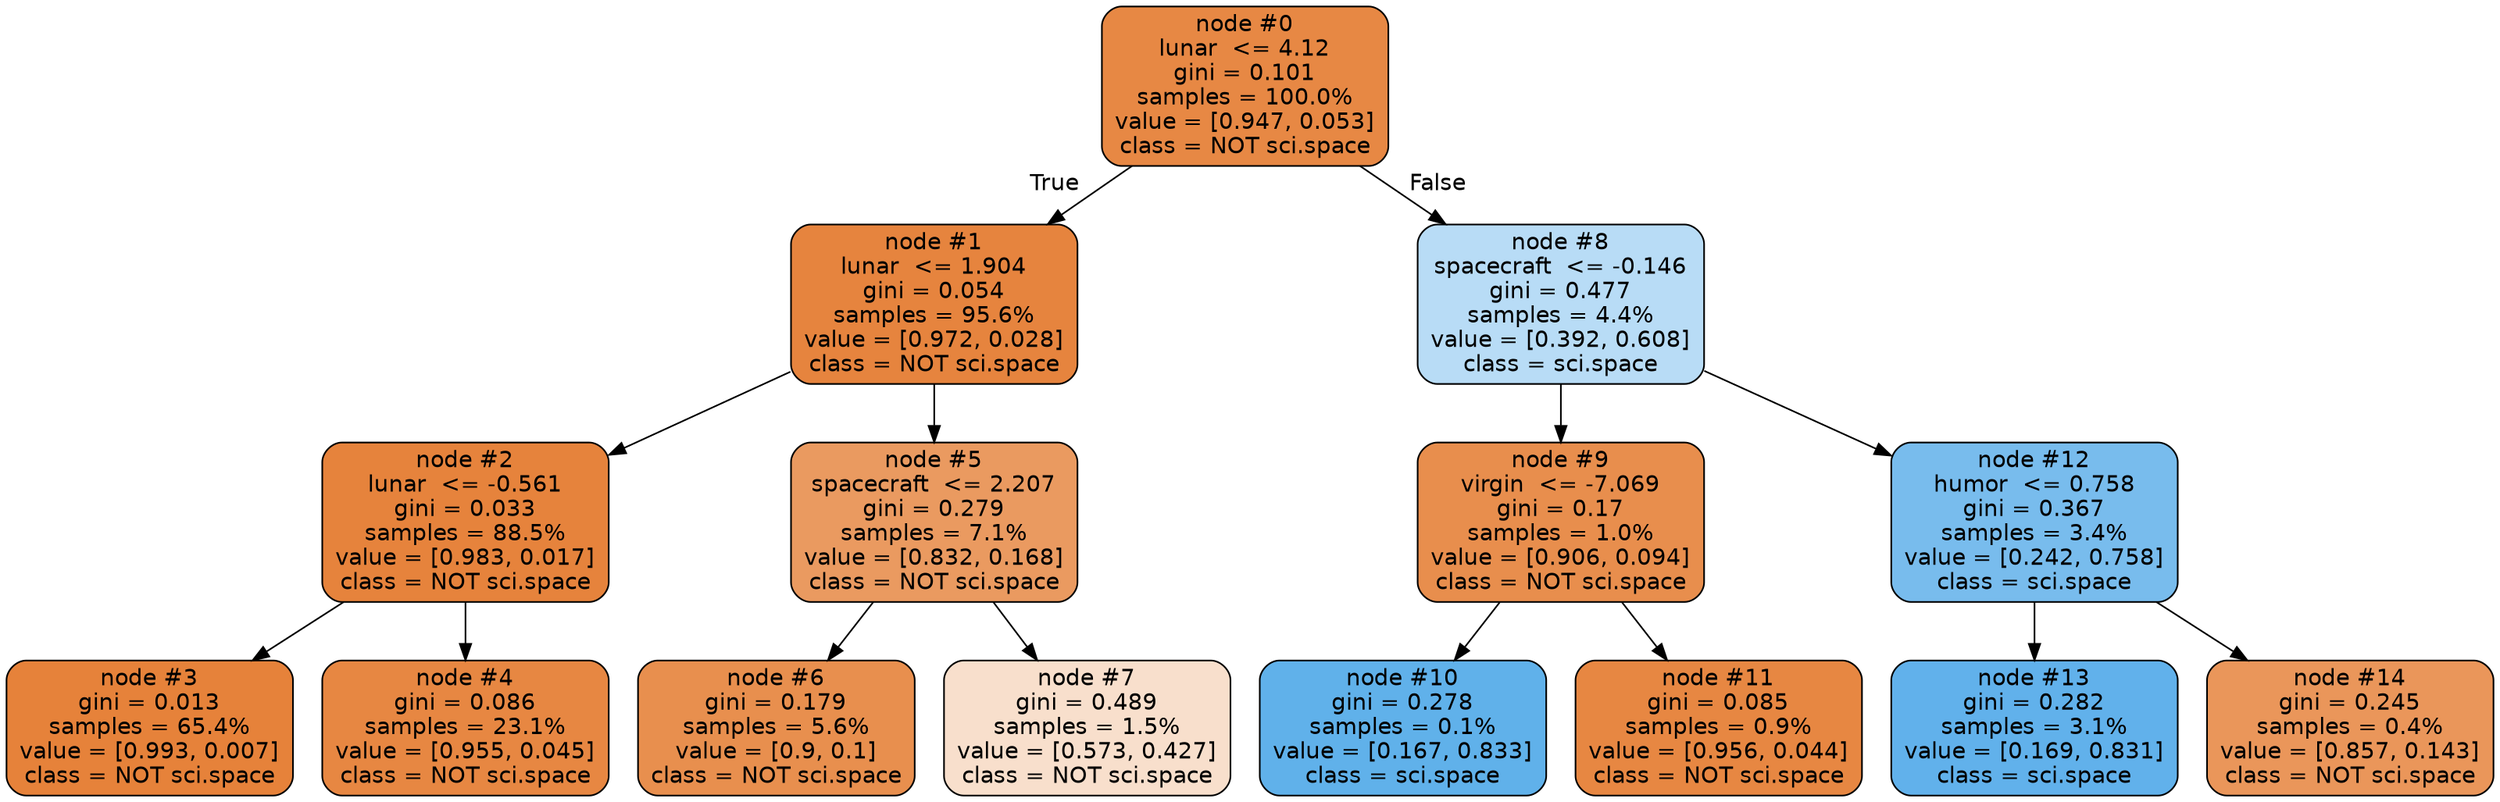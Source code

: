 digraph Tree {
node [shape=box, style="filled, rounded", color="black", fontname=helvetica] ;
edge [fontname=helvetica] ;
0 [label="node #0\nlunar  <= 4.12\ngini = 0.101\nsamples = 100.0%\nvalue = [0.947, 0.053]\nclass = NOT sci.space", fillcolor="#e58139f1"] ;
1 [label="node #1\nlunar  <= 1.904\ngini = 0.054\nsamples = 95.6%\nvalue = [0.972, 0.028]\nclass = NOT sci.space", fillcolor="#e58139f8"] ;
0 -> 1 [labeldistance=2.5, labelangle=45, headlabel="True"] ;
2 [label="node #2\nlunar  <= -0.561\ngini = 0.033\nsamples = 88.5%\nvalue = [0.983, 0.017]\nclass = NOT sci.space", fillcolor="#e58139fb"] ;
1 -> 2 ;
3 [label="node #3\ngini = 0.013\nsamples = 65.4%\nvalue = [0.993, 0.007]\nclass = NOT sci.space", fillcolor="#e58139fd"] ;
2 -> 3 ;
4 [label="node #4\ngini = 0.086\nsamples = 23.1%\nvalue = [0.955, 0.045]\nclass = NOT sci.space", fillcolor="#e58139f3"] ;
2 -> 4 ;
5 [label="node #5\nspacecraft  <= 2.207\ngini = 0.279\nsamples = 7.1%\nvalue = [0.832, 0.168]\nclass = NOT sci.space", fillcolor="#e58139cc"] ;
1 -> 5 ;
6 [label="node #6\ngini = 0.179\nsamples = 5.6%\nvalue = [0.9, 0.1]\nclass = NOT sci.space", fillcolor="#e58139e3"] ;
5 -> 6 ;
7 [label="node #7\ngini = 0.489\nsamples = 1.5%\nvalue = [0.573, 0.427]\nclass = NOT sci.space", fillcolor="#e5813941"] ;
5 -> 7 ;
8 [label="node #8\nspacecraft  <= -0.146\ngini = 0.477\nsamples = 4.4%\nvalue = [0.392, 0.608]\nclass = sci.space", fillcolor="#399de55b"] ;
0 -> 8 [labeldistance=2.5, labelangle=-45, headlabel="False"] ;
9 [label="node #9\nvirgin  <= -7.069\ngini = 0.17\nsamples = 1.0%\nvalue = [0.906, 0.094]\nclass = NOT sci.space", fillcolor="#e58139e5"] ;
8 -> 9 ;
10 [label="node #10\ngini = 0.278\nsamples = 0.1%\nvalue = [0.167, 0.833]\nclass = sci.space", fillcolor="#399de5cc"] ;
9 -> 10 ;
11 [label="node #11\ngini = 0.085\nsamples = 0.9%\nvalue = [0.956, 0.044]\nclass = NOT sci.space", fillcolor="#e58139f3"] ;
9 -> 11 ;
12 [label="node #12\nhumor  <= 0.758\ngini = 0.367\nsamples = 3.4%\nvalue = [0.242, 0.758]\nclass = sci.space", fillcolor="#399de5ad"] ;
8 -> 12 ;
13 [label="node #13\ngini = 0.282\nsamples = 3.1%\nvalue = [0.169, 0.831]\nclass = sci.space", fillcolor="#399de5cb"] ;
12 -> 13 ;
14 [label="node #14\ngini = 0.245\nsamples = 0.4%\nvalue = [0.857, 0.143]\nclass = NOT sci.space", fillcolor="#e58139d4"] ;
12 -> 14 ;
}